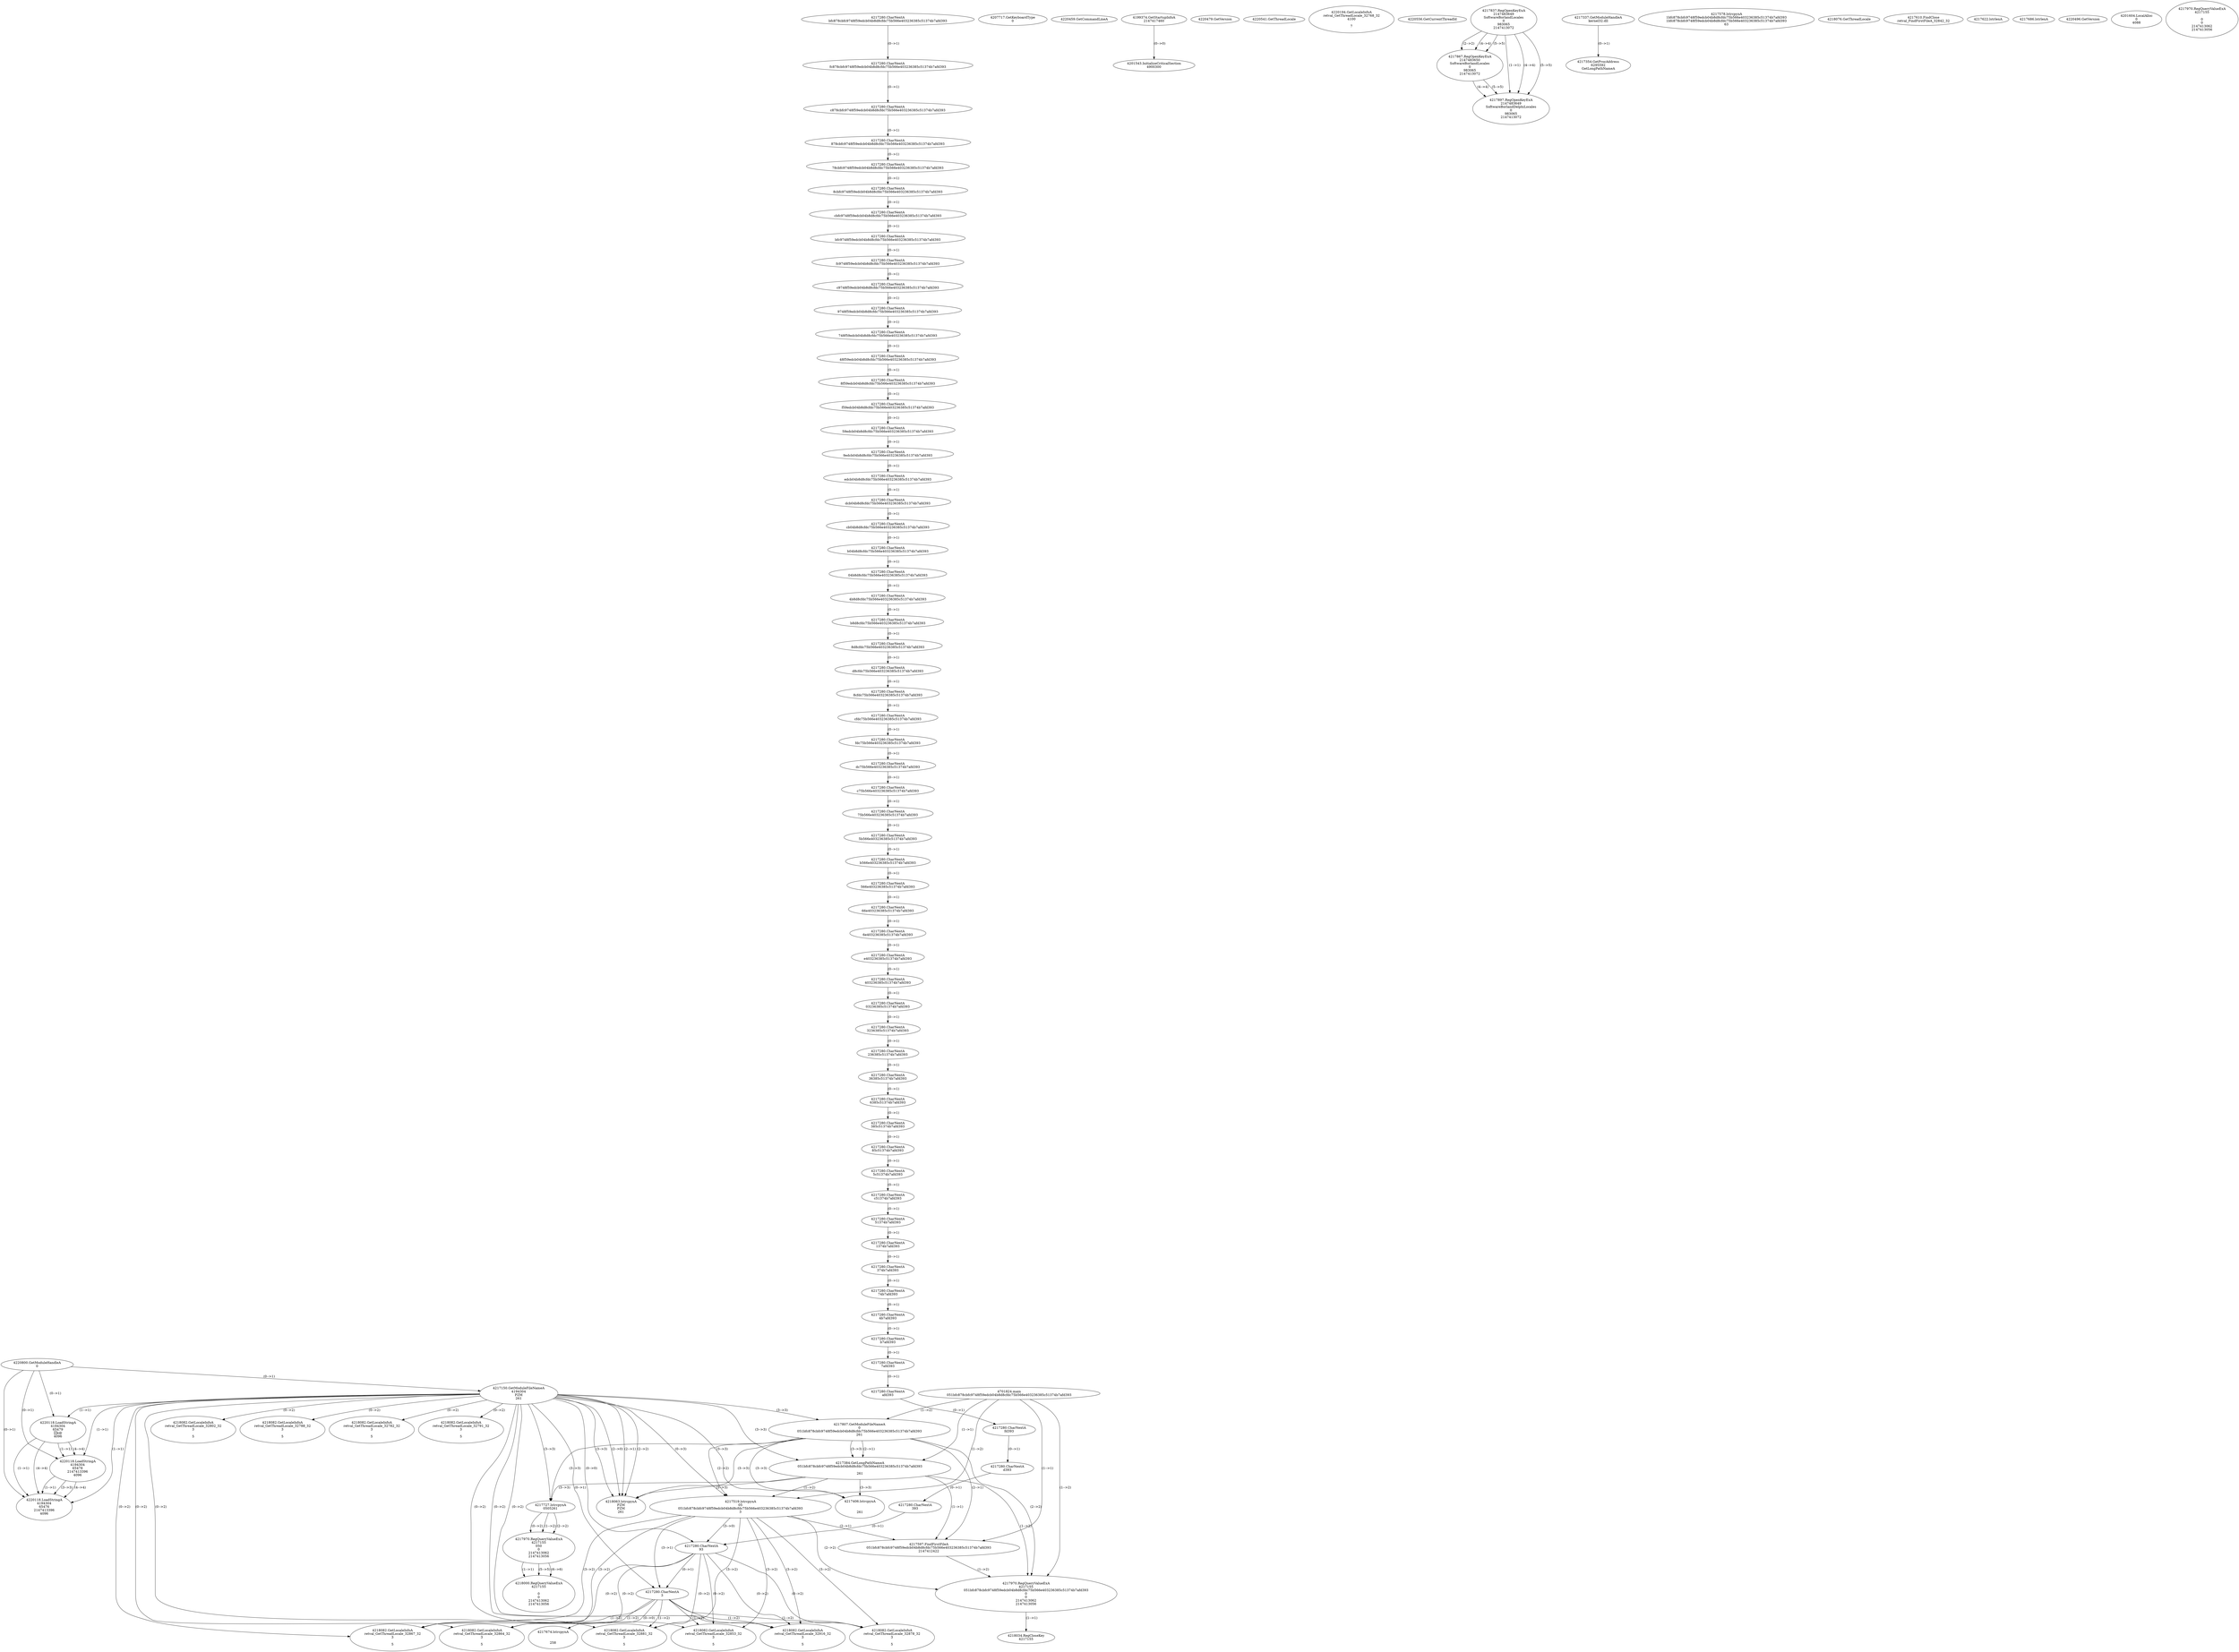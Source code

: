 // Global SCDG with merge call
digraph {
	0 [label="4701824.main
051bfc878cbfc9748f59edcb04b8d8cfdc75b566e403236385c51374b7afd393"]
	1 [label="4220800.GetModuleHandleA
0"]
	2 [label="4207717.GetKeyboardType
0"]
	3 [label="4220459.GetCommandLineA
"]
	4 [label="4199374.GetStartupInfoA
2147417460"]
	5 [label="4220479.GetVersion
"]
	6 [label="4220541.GetThreadLocale
"]
	7 [label="4220194.GetLocaleInfoA
retval_GetThreadLocale_32768_32
4100

7"]
	8 [label="4220556.GetCurrentThreadId
"]
	9 [label="4217150.GetModuleFileNameA
4194304
PZM
261"]
	1 -> 9 [label="(0-->1)"]
	10 [label="4217807.GetModuleFileNameA
0
051bfc878cbfc9748f59edcb04b8d8cfdc75b566e403236385c51374b7afd393
261"]
	0 -> 10 [label="(1-->2)"]
	9 -> 10 [label="(3-->3)"]
	11 [label="4217837.RegOpenKeyExA
2147483649
Software\Borland\Locales
0
983065
2147413072"]
	12 [label="4217867.RegOpenKeyExA
2147483650
Software\Borland\Locales
0
983065
2147413072"]
	11 -> 12 [label="(2-->2)"]
	11 -> 12 [label="(4-->4)"]
	11 -> 12 [label="(5-->5)"]
	13 [label="4217337.GetModuleHandleA
kernel32.dll"]
	14 [label="4217354.GetProcAddress
6295592
GetLongPathNameA"]
	13 -> 14 [label="(0-->1)"]
	15 [label="4217384.GetLongPathNameA
051bfc878cbfc9748f59edcb04b8d8cfdc75b566e403236385c51374b7afd393

261"]
	0 -> 15 [label="(1-->1)"]
	10 -> 15 [label="(2-->1)"]
	9 -> 15 [label="(3-->3)"]
	10 -> 15 [label="(3-->3)"]
	16 [label="4217519.lstrcpynA
05
051bfc878cbfc9748f59edcb04b8d8cfdc75b566e403236385c51374b7afd393
3"]
	0 -> 16 [label="(1-->2)"]
	10 -> 16 [label="(2-->2)"]
	15 -> 16 [label="(1-->2)"]
	9 -> 16 [label="(0-->3)"]
	17 [label="4217280.CharNextA
bfc878cbfc9748f59edcb04b8d8cfdc75b566e403236385c51374b7afd393"]
	18 [label="4217280.CharNextA
fc878cbfc9748f59edcb04b8d8cfdc75b566e403236385c51374b7afd393"]
	17 -> 18 [label="(0-->1)"]
	19 [label="4217280.CharNextA
c878cbfc9748f59edcb04b8d8cfdc75b566e403236385c51374b7afd393"]
	18 -> 19 [label="(0-->1)"]
	20 [label="4217280.CharNextA
878cbfc9748f59edcb04b8d8cfdc75b566e403236385c51374b7afd393"]
	19 -> 20 [label="(0-->1)"]
	21 [label="4217280.CharNextA
78cbfc9748f59edcb04b8d8cfdc75b566e403236385c51374b7afd393"]
	20 -> 21 [label="(0-->1)"]
	22 [label="4217280.CharNextA
8cbfc9748f59edcb04b8d8cfdc75b566e403236385c51374b7afd393"]
	21 -> 22 [label="(0-->1)"]
	23 [label="4217280.CharNextA
cbfc9748f59edcb04b8d8cfdc75b566e403236385c51374b7afd393"]
	22 -> 23 [label="(0-->1)"]
	24 [label="4217280.CharNextA
bfc9748f59edcb04b8d8cfdc75b566e403236385c51374b7afd393"]
	23 -> 24 [label="(0-->1)"]
	25 [label="4217280.CharNextA
fc9748f59edcb04b8d8cfdc75b566e403236385c51374b7afd393"]
	24 -> 25 [label="(0-->1)"]
	26 [label="4217280.CharNextA
c9748f59edcb04b8d8cfdc75b566e403236385c51374b7afd393"]
	25 -> 26 [label="(0-->1)"]
	27 [label="4217280.CharNextA
9748f59edcb04b8d8cfdc75b566e403236385c51374b7afd393"]
	26 -> 27 [label="(0-->1)"]
	28 [label="4217280.CharNextA
748f59edcb04b8d8cfdc75b566e403236385c51374b7afd393"]
	27 -> 28 [label="(0-->1)"]
	29 [label="4217280.CharNextA
48f59edcb04b8d8cfdc75b566e403236385c51374b7afd393"]
	28 -> 29 [label="(0-->1)"]
	30 [label="4217280.CharNextA
8f59edcb04b8d8cfdc75b566e403236385c51374b7afd393"]
	29 -> 30 [label="(0-->1)"]
	31 [label="4217280.CharNextA
f59edcb04b8d8cfdc75b566e403236385c51374b7afd393"]
	30 -> 31 [label="(0-->1)"]
	32 [label="4217280.CharNextA
59edcb04b8d8cfdc75b566e403236385c51374b7afd393"]
	31 -> 32 [label="(0-->1)"]
	33 [label="4217280.CharNextA
9edcb04b8d8cfdc75b566e403236385c51374b7afd393"]
	32 -> 33 [label="(0-->1)"]
	34 [label="4217280.CharNextA
edcb04b8d8cfdc75b566e403236385c51374b7afd393"]
	33 -> 34 [label="(0-->1)"]
	35 [label="4217280.CharNextA
dcb04b8d8cfdc75b566e403236385c51374b7afd393"]
	34 -> 35 [label="(0-->1)"]
	36 [label="4217280.CharNextA
cb04b8d8cfdc75b566e403236385c51374b7afd393"]
	35 -> 36 [label="(0-->1)"]
	37 [label="4217280.CharNextA
b04b8d8cfdc75b566e403236385c51374b7afd393"]
	36 -> 37 [label="(0-->1)"]
	38 [label="4217280.CharNextA
04b8d8cfdc75b566e403236385c51374b7afd393"]
	37 -> 38 [label="(0-->1)"]
	39 [label="4217280.CharNextA
4b8d8cfdc75b566e403236385c51374b7afd393"]
	38 -> 39 [label="(0-->1)"]
	40 [label="4217280.CharNextA
b8d8cfdc75b566e403236385c51374b7afd393"]
	39 -> 40 [label="(0-->1)"]
	41 [label="4217280.CharNextA
8d8cfdc75b566e403236385c51374b7afd393"]
	40 -> 41 [label="(0-->1)"]
	42 [label="4217280.CharNextA
d8cfdc75b566e403236385c51374b7afd393"]
	41 -> 42 [label="(0-->1)"]
	43 [label="4217280.CharNextA
8cfdc75b566e403236385c51374b7afd393"]
	42 -> 43 [label="(0-->1)"]
	44 [label="4217280.CharNextA
cfdc75b566e403236385c51374b7afd393"]
	43 -> 44 [label="(0-->1)"]
	45 [label="4217280.CharNextA
fdc75b566e403236385c51374b7afd393"]
	44 -> 45 [label="(0-->1)"]
	46 [label="4217280.CharNextA
dc75b566e403236385c51374b7afd393"]
	45 -> 46 [label="(0-->1)"]
	47 [label="4217280.CharNextA
c75b566e403236385c51374b7afd393"]
	46 -> 47 [label="(0-->1)"]
	48 [label="4217280.CharNextA
75b566e403236385c51374b7afd393"]
	47 -> 48 [label="(0-->1)"]
	49 [label="4217280.CharNextA
5b566e403236385c51374b7afd393"]
	48 -> 49 [label="(0-->1)"]
	50 [label="4217280.CharNextA
b566e403236385c51374b7afd393"]
	49 -> 50 [label="(0-->1)"]
	51 [label="4217280.CharNextA
566e403236385c51374b7afd393"]
	50 -> 51 [label="(0-->1)"]
	52 [label="4217280.CharNextA
66e403236385c51374b7afd393"]
	51 -> 52 [label="(0-->1)"]
	53 [label="4217280.CharNextA
6e403236385c51374b7afd393"]
	52 -> 53 [label="(0-->1)"]
	54 [label="4217280.CharNextA
e403236385c51374b7afd393"]
	53 -> 54 [label="(0-->1)"]
	55 [label="4217280.CharNextA
403236385c51374b7afd393"]
	54 -> 55 [label="(0-->1)"]
	56 [label="4217280.CharNextA
03236385c51374b7afd393"]
	55 -> 56 [label="(0-->1)"]
	57 [label="4217280.CharNextA
3236385c51374b7afd393"]
	56 -> 57 [label="(0-->1)"]
	58 [label="4217280.CharNextA
236385c51374b7afd393"]
	57 -> 58 [label="(0-->1)"]
	59 [label="4217280.CharNextA
36385c51374b7afd393"]
	58 -> 59 [label="(0-->1)"]
	60 [label="4217280.CharNextA
6385c51374b7afd393"]
	59 -> 60 [label="(0-->1)"]
	61 [label="4217280.CharNextA
385c51374b7afd393"]
	60 -> 61 [label="(0-->1)"]
	62 [label="4217280.CharNextA
85c51374b7afd393"]
	61 -> 62 [label="(0-->1)"]
	63 [label="4217280.CharNextA
5c51374b7afd393"]
	62 -> 63 [label="(0-->1)"]
	64 [label="4217280.CharNextA
c51374b7afd393"]
	63 -> 64 [label="(0-->1)"]
	65 [label="4217280.CharNextA
51374b7afd393"]
	64 -> 65 [label="(0-->1)"]
	66 [label="4217280.CharNextA
1374b7afd393"]
	65 -> 66 [label="(0-->1)"]
	67 [label="4217280.CharNextA
374b7afd393"]
	66 -> 67 [label="(0-->1)"]
	68 [label="4217280.CharNextA
74b7afd393"]
	67 -> 68 [label="(0-->1)"]
	69 [label="4217280.CharNextA
4b7afd393"]
	68 -> 69 [label="(0-->1)"]
	70 [label="4217280.CharNextA
b7afd393"]
	69 -> 70 [label="(0-->1)"]
	71 [label="4217280.CharNextA
7afd393"]
	70 -> 71 [label="(0-->1)"]
	72 [label="4217280.CharNextA
afd393"]
	71 -> 72 [label="(0-->1)"]
	73 [label="4217280.CharNextA
fd393"]
	72 -> 73 [label="(0-->1)"]
	74 [label="4217280.CharNextA
d393"]
	73 -> 74 [label="(0-->1)"]
	75 [label="4217280.CharNextA
393"]
	74 -> 75 [label="(0-->1)"]
	76 [label="4217280.CharNextA
93"]
	75 -> 76 [label="(0-->1)"]
	9 -> 76 [label="(0-->0)"]
	16 -> 76 [label="(3-->0)"]
	77 [label="4217280.CharNextA
3"]
	9 -> 77 [label="(0-->1)"]
	16 -> 77 [label="(3-->1)"]
	76 -> 77 [label="(0-->1)"]
	78 [label="4217578.lstrcpynA
1bfc878cbfc9748f59edcb04b8d8cfdc75b566e403236385c51374b7afd393
1bfc878cbfc9748f59edcb04b8d8cfdc75b566e403236385c51374b7afd393
63"]
	79 [label="4217597.FindFirstFileA
051bfc878cbfc9748f59edcb04b8d8cfdc75b566e403236385c51374b7afd393
2147412422"]
	0 -> 79 [label="(1-->1)"]
	10 -> 79 [label="(2-->1)"]
	15 -> 79 [label="(1-->1)"]
	16 -> 79 [label="(2-->1)"]
	80 [label="4217970.RegQueryValueExA
4217155
051bfc878cbfc9748f59edcb04b8d8cfdc75b566e403236385c51374b7afd393
0
0
2147413062
2147413056"]
	0 -> 80 [label="(1-->2)"]
	10 -> 80 [label="(2-->2)"]
	15 -> 80 [label="(1-->2)"]
	16 -> 80 [label="(2-->2)"]
	79 -> 80 [label="(1-->2)"]
	81 [label="4218034.RegCloseKey
4217155"]
	80 -> 81 [label="(1-->1)"]
	82 [label="4218063.lstrcpynA
PZM
PZM
261"]
	9 -> 82 [label="(2-->1)"]
	9 -> 82 [label="(2-->2)"]
	9 -> 82 [label="(3-->3)"]
	10 -> 82 [label="(3-->3)"]
	15 -> 82 [label="(3-->3)"]
	9 -> 82 [label="(2-->0)"]
	83 [label="4218076.GetThreadLocale
"]
	84 [label="4218082.GetLocaleInfoA
retval_GetThreadLocale_32853_32
3

5"]
	9 -> 84 [label="(0-->2)"]
	16 -> 84 [label="(3-->2)"]
	76 -> 84 [label="(0-->2)"]
	77 -> 84 [label="(1-->2)"]
	85 [label="4220118.LoadStringA
4194304
65479
x@
4096"]
	1 -> 85 [label="(0-->1)"]
	9 -> 85 [label="(1-->1)"]
	86 [label="4220118.LoadStringA
4194304
65478
2147413396
4096"]
	1 -> 86 [label="(0-->1)"]
	9 -> 86 [label="(1-->1)"]
	85 -> 86 [label="(1-->1)"]
	85 -> 86 [label="(4-->4)"]
	87 [label="4217610.FindClose
retval_FindFirstFileA_32842_32"]
	88 [label="4217622.lstrlenA
"]
	89 [label="4217674.lstrcpynA


258"]
	77 -> 89 [label="(0-->0)"]
	90 [label="4217686.lstrlenA
"]
	91 [label="4217727.lstrcpynA
05\
05\
261"]
	9 -> 91 [label="(3-->3)"]
	10 -> 91 [label="(3-->3)"]
	15 -> 91 [label="(3-->3)"]
	92 [label="4217970.RegQueryValueExA
4217155
05\
0
0
2147413062
2147413056"]
	91 -> 92 [label="(1-->2)"]
	91 -> 92 [label="(2-->2)"]
	91 -> 92 [label="(0-->2)"]
	93 [label="4218000.RegQueryValueExA
4217155

0
0
2147413062
2147413056"]
	92 -> 93 [label="(1-->1)"]
	92 -> 93 [label="(5-->5)"]
	92 -> 93 [label="(6-->6)"]
	94 [label="4218082.GetLocaleInfoA
retval_GetThreadLocale_32878_32
3

5"]
	9 -> 94 [label="(0-->2)"]
	16 -> 94 [label="(3-->2)"]
	76 -> 94 [label="(0-->2)"]
	77 -> 94 [label="(1-->2)"]
	95 [label="4218082.GetLocaleInfoA
retval_GetThreadLocale_32864_32
3

5"]
	9 -> 95 [label="(0-->2)"]
	16 -> 95 [label="(3-->2)"]
	76 -> 95 [label="(0-->2)"]
	77 -> 95 [label="(1-->2)"]
	96 [label="4220496.GetVersion
"]
	97 [label="4218082.GetLocaleInfoA
retval_GetThreadLocale_32916_32
3

5"]
	9 -> 97 [label="(0-->2)"]
	16 -> 97 [label="(3-->2)"]
	76 -> 97 [label="(0-->2)"]
	77 -> 97 [label="(1-->2)"]
	98 [label="4201543.InitializeCriticalSection
4900300"]
	4 -> 98 [label="(0-->0)"]
	99 [label="4201604.LocalAlloc
0
4088"]
	100 [label="4217406.lstrcpynA


261"]
	9 -> 100 [label="(3-->3)"]
	10 -> 100 [label="(3-->3)"]
	15 -> 100 [label="(3-->3)"]
	101 [label="4217970.RegQueryValueExA
4217155

0
0
2147413062
2147413056"]
	102 [label="4218082.GetLocaleInfoA
retval_GetThreadLocale_32802_32
3

5"]
	9 -> 102 [label="(0-->2)"]
	103 [label="4220118.LoadStringA
4194304
65476
2147413396
4096"]
	1 -> 103 [label="(0-->1)"]
	9 -> 103 [label="(1-->1)"]
	85 -> 103 [label="(1-->1)"]
	86 -> 103 [label="(1-->1)"]
	86 -> 103 [label="(3-->3)"]
	85 -> 103 [label="(4-->4)"]
	86 -> 103 [label="(4-->4)"]
	104 [label="4218082.GetLocaleInfoA
retval_GetThreadLocale_32788_32
3

5"]
	9 -> 104 [label="(0-->2)"]
	105 [label="4217897.RegOpenKeyExA
2147483649
Software\Borland\Delphi\Locales
0
983065
2147413072"]
	11 -> 105 [label="(1-->1)"]
	11 -> 105 [label="(4-->4)"]
	12 -> 105 [label="(4-->4)"]
	11 -> 105 [label="(5-->5)"]
	12 -> 105 [label="(5-->5)"]
	106 [label="4218082.GetLocaleInfoA
retval_GetThreadLocale_32782_32
3

5"]
	9 -> 106 [label="(0-->2)"]
	107 [label="4218082.GetLocaleInfoA
retval_GetThreadLocale_32791_32
3

5"]
	9 -> 107 [label="(0-->2)"]
	108 [label="4218082.GetLocaleInfoA
retval_GetThreadLocale_32867_32
3

5"]
	9 -> 108 [label="(0-->2)"]
	16 -> 108 [label="(3-->2)"]
	76 -> 108 [label="(0-->2)"]
	77 -> 108 [label="(1-->2)"]
	109 [label="4218082.GetLocaleInfoA
retval_GetThreadLocale_32881_32
3

5"]
	9 -> 109 [label="(0-->2)"]
	16 -> 109 [label="(3-->2)"]
	76 -> 109 [label="(0-->2)"]
	77 -> 109 [label="(1-->2)"]
}

